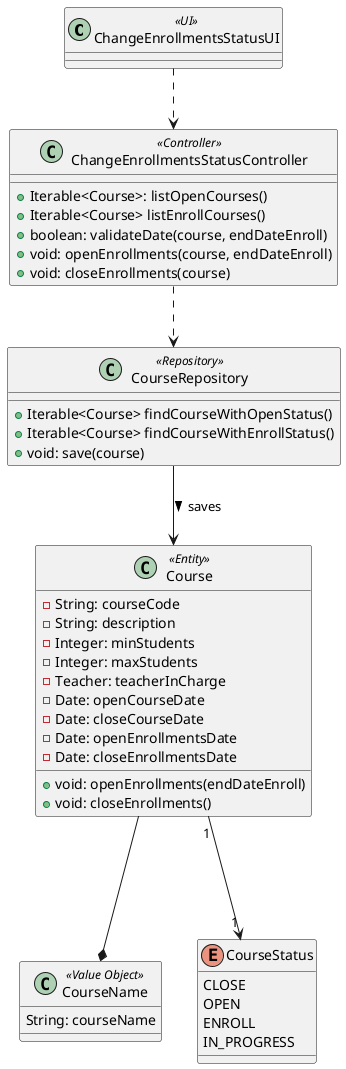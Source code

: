 @startuml

class ChangeEnrollmentsStatusUI <<UI>> {
}

class ChangeEnrollmentsStatusController <<Controller>> {
    + Iterable<Course>: listOpenCourses()
    + Iterable<Course> listEnrollCourses()
    + boolean: validateDate(course, endDateEnroll)
    + void: openEnrollments(course, endDateEnroll)
    + void: closeEnrollments(course)
}

class CourseRepository <<Repository>> {
    + Iterable<Course> findCourseWithOpenStatus()
    + Iterable<Course> findCourseWithEnrollStatus()
    + void: save(course)
}

class Course <<Entity>> {
        - String: courseCode
        - String: description
        - Integer: minStudents
        - Integer: maxStudents
        - Teacher: teacherInCharge
        - Date: openCourseDate
        - Date: closeCourseDate
        - Date: openEnrollmentsDate
        - Date: closeEnrollmentsDate
        + void: openEnrollments(endDateEnroll)
        + void: closeEnrollments()
}

class CourseName <<Value Object>> {
    String: courseName
}

enum CourseStatus {
        CLOSE
        OPEN
        ENROLL
        IN_PROGRESS
}

ChangeEnrollmentsStatusUI ..> ChangeEnrollmentsStatusController
ChangeEnrollmentsStatusController ..> CourseRepository
CourseRepository --> Course : saves >
Course ---* CourseName
Course "1" ---> "1" CourseStatus

@enduml